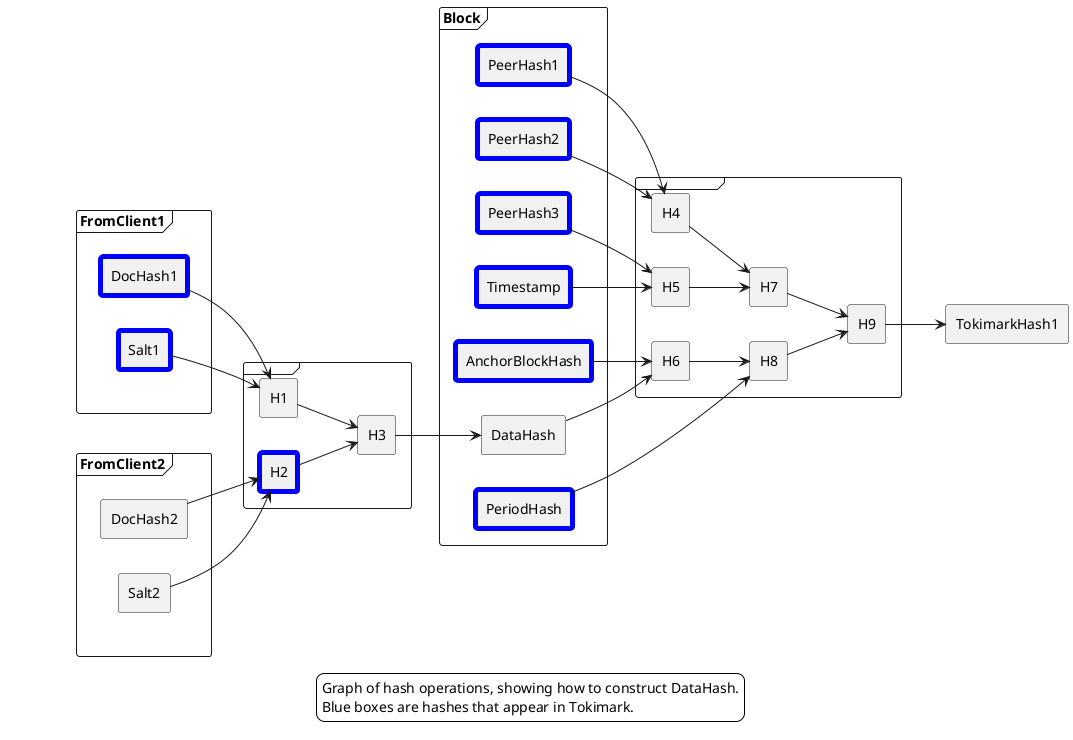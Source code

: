 @startuml
skinparam BackgroundColor transparent
skinparam componentStyle rectangle
skinparam component {
  borderColor Blue
  borderThickness 5
}
left to right direction
frame "Block" {
    [PeerHash1]
    [PeerHash2]
    [PeerHash3]
    [Timestamp]
    [AnchorBlockHash]
    rectangle DataHash
    [PeriodHash]
}
[PeerHash1] -[hidden]left-> [PeerHash2]
[PeerHash2] -[hidden]left-> [PeerHash3]
[PeerHash3] -[hidden]left-> [Timestamp]
[Timestamp] -[hidden]left-> [AnchorBlockHash]
[AnchorBlockHash] -[hidden]left-> DataHash
DataHash -[hidden]left-> [PeriodHash]
frame FromClient1 {
    [DocHash1]
    [Salt1]
}
[DocHash1] -[hidden]left-> [Salt1]
frame FromClient2 {
    rectangle DocHash2
    rectangle Salt2
}
DocHash2 -[hidden]left-> Salt2
frame {
    rectangle H1
    [H2]
    rectangle H3
}
H1 -[hidden]left-> [H2]
[DocHash1] --> H1
[Salt1] --> H1
DocHash2 --> [H2]
Salt2 --> [H2]
H1 --> H3
[H2] --> H3
H3 --> DataHash
FromClient1 -[hidden]> FromClient2
frame {
    rectangle H4
    rectangle H5
    rectangle H6
    rectangle H7
    rectangle H8
    rectangle H9
}
H4 -[hidden]left-> H5
H5 -[hidden]left-> H6
H7 -[hidden]left-> H8
[PeerHash1] --> H4
[PeerHash2] --> H4
[PeerHash3] --> H5
[Timestamp] --> H5
[AnchorBlockHash] --> H6
DataHash --> H6
[PeriodHash] --> H8
H4 --> H7
H5 --> H7
H6 --> H8
H7 --> H9
H8 --> H9
rectangle TokimarkHash1
H9 --> TokimarkHash1

legend
Graph of hash operations, showing how to construct DataHash.
Blue boxes are hashes that appear in Tokimark.
end legend
@enduml